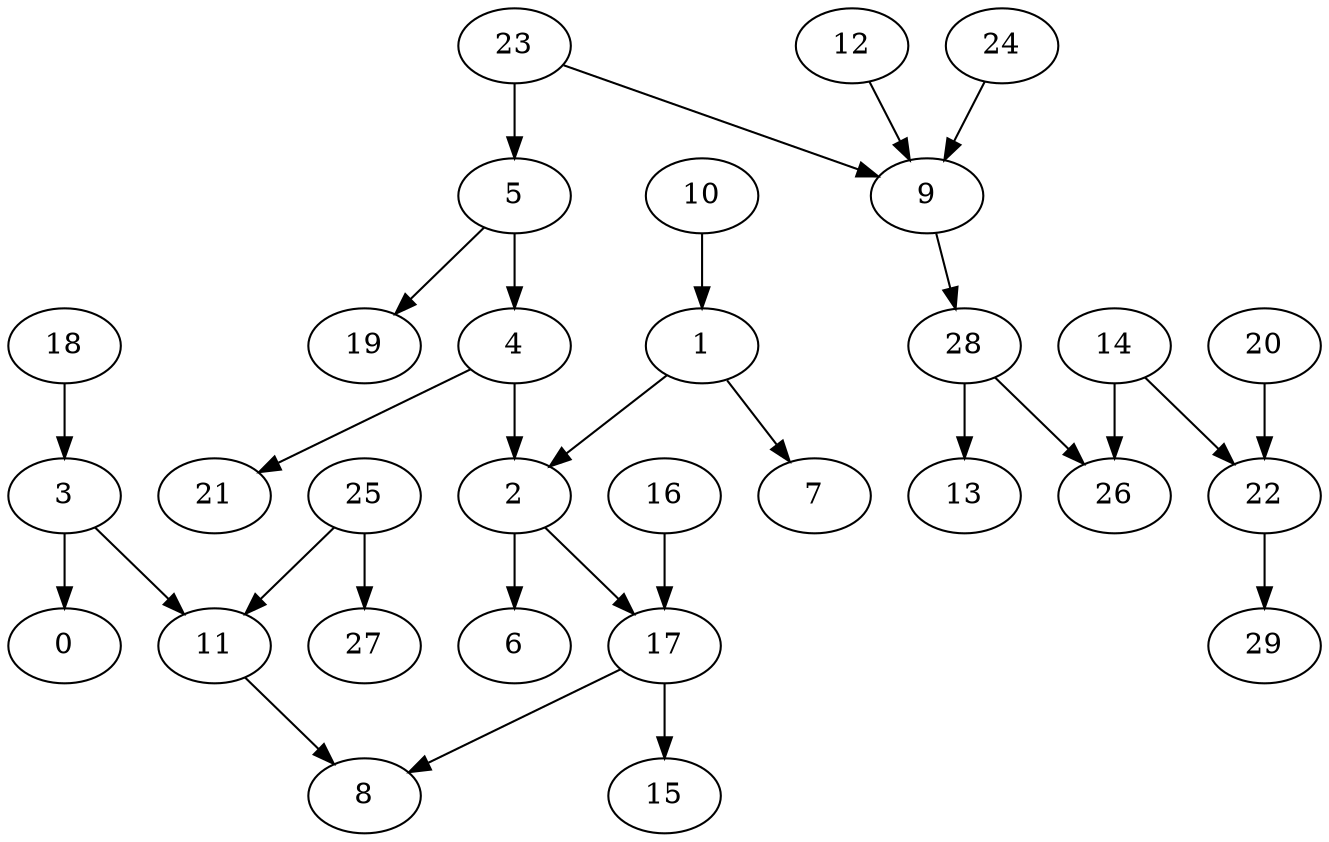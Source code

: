 digraph my_graph {
10;
1;
14;
22;
26;
23;
9;
28;
7;
2;
6;
3;
11;
4;
5;
17;
8;
18;
20;
24;
25;
27;
0;
19;
16;
15;
13;
12;
21;
29;
10->1
14->22
14->26
23->9
28->26
1->7
2->6
3->11
4->2
5->4
9->28
17->8
18->3
20->22
23->5
24->9
25->27
2->17
3->0
5->19
11->8
16->17
17->15
25->11
28->13
1->2
12->9
4->21
22->29
}